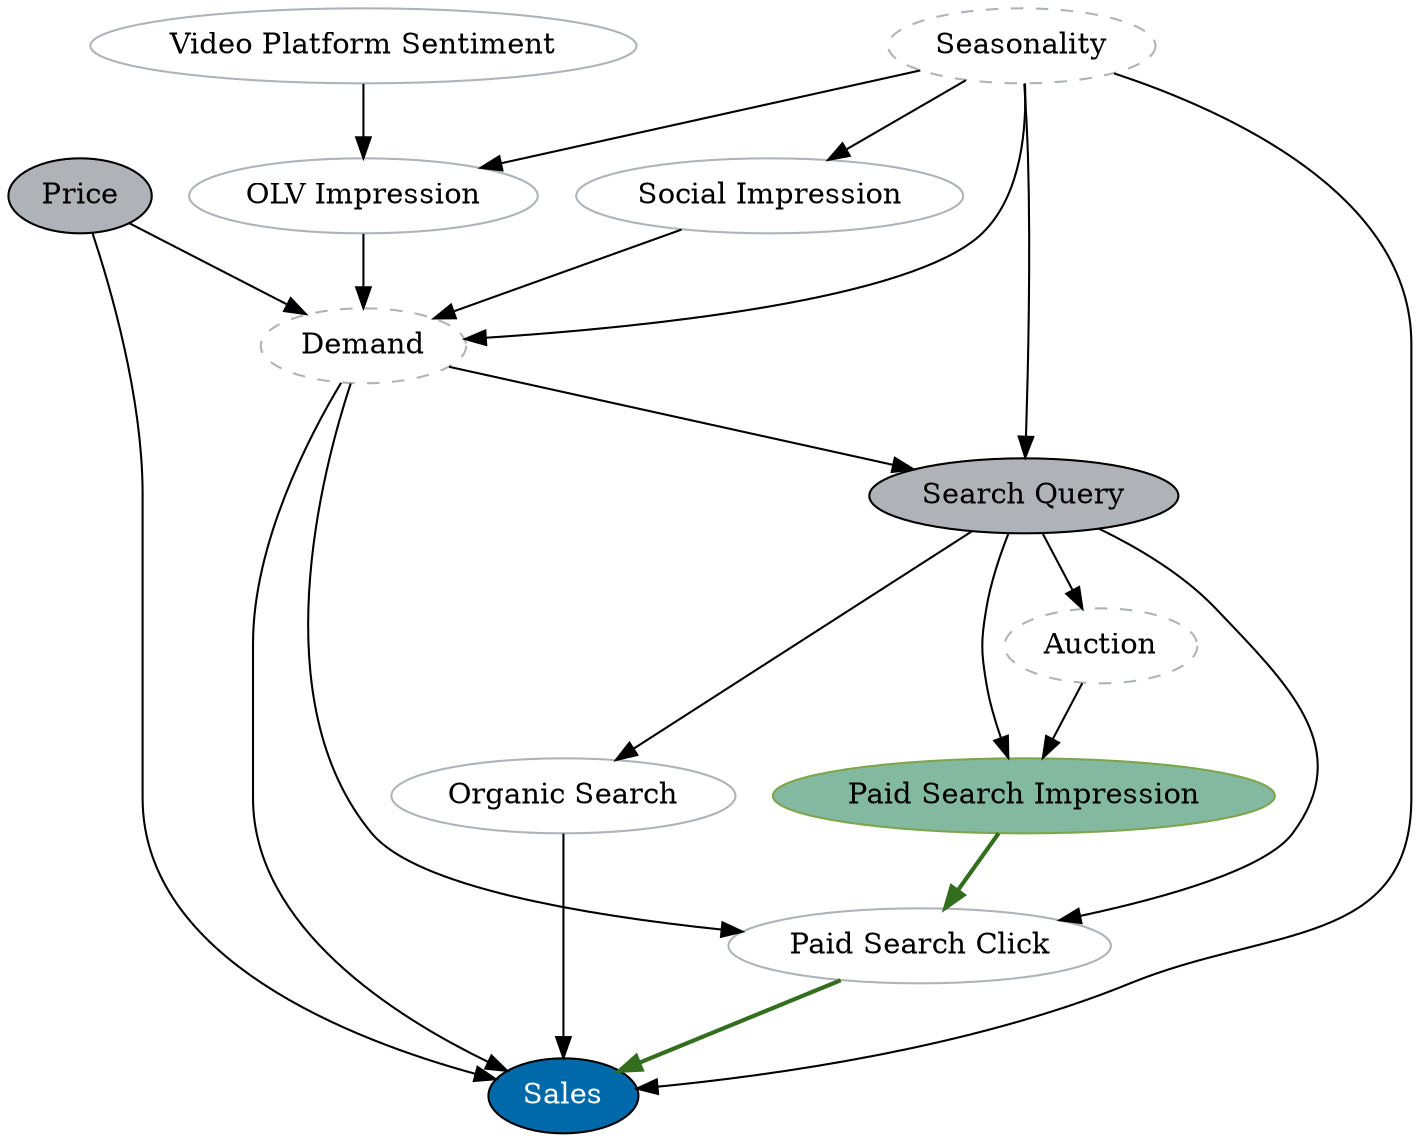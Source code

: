 digraph "Paid Media on Sales" {
  //Exposure
  "Paid Search Impression" [color="#7DA54B" fillcolor="#82B9A0" style=filled];
  //Outcome
  Sales [fillcolor="#0069AA" fontcolor=white style=filled];
  //Adjusted
  Price, "Search Query" [fillcolor="#AFB3B7" style=filled]
  //Un-Observed
  "OLV Impression", "Social Impression", "Video Platform Sentiment"[color="#AFB3B7"]; 
  "Paid Search Click", "Organic Search" [color="#AFB3B7"];
  //Un-Observable
  Seasonality, Demand, Auction [color="#AFB3B7" style=dashed];
  Seasonality -> "OLV Impression";
  "Video Platform Sentiment" -> "OLV Impression";
  "OLV Impression" -> Demand;
  Seasonality -> Demand;
  Seasonality -> "Social Impression";
  "Social Impression" -> Demand;
  "Search Query" -> Auction;
  "Search Query" -> "Paid Search Impression";
  Auction -> "Paid Search Impression";
  Demand -> "Search Query";
  Seasonality -> "Search Query";
  "Paid Search Impression" -> "Paid Search Click" [color="#326E1E" style=bold];
  Demand -> "Paid Search Click";
  "Search Query" -> "Paid Search Click";
  "Search Query" -> "Organic Search";
  "Organic Search" -> Sales;
  Demand -> Sales;
  "Paid Search Click" -> Sales [color="#326E1E" style=bold];
  Price -> Demand;
  Price -> Sales;
  Seasonality -> Sales;
}